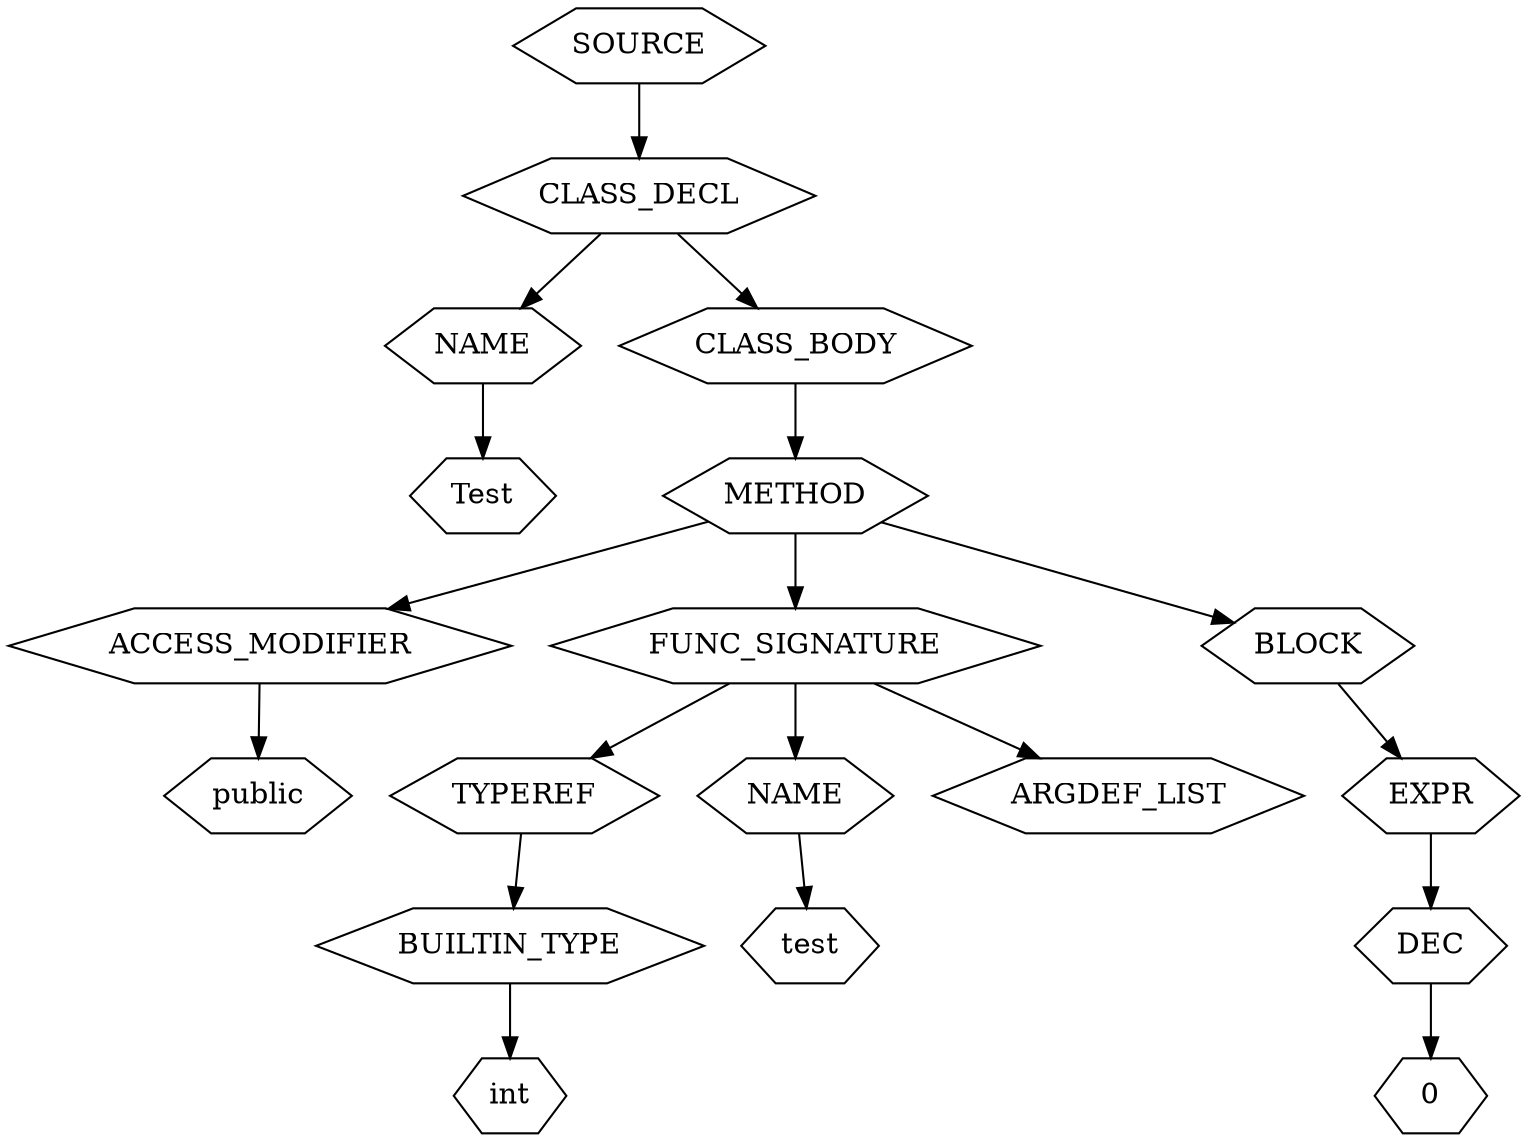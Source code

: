 digraph Tree {
    node [shape=hexagon];
    node_0 [label="SOURCE"]
    node_0 -> node_1;
    node_1 [label="CLASS_DECL"]
    node_1 -> node_2;
    node_2 [label="NAME"]
    node_2 -> node_3;
    node_3 [label="Test"]
    node_1 -> node_4;
    node_4 [label="CLASS_BODY"]
    node_4 -> node_5;
    node_5 [label="METHOD"]
    node_5 -> node_6;
    node_6 [label="ACCESS_MODIFIER"]
    node_6 -> node_7;
    node_7 [label="public"]
    node_5 -> node_8;
    node_8 [label="FUNC_SIGNATURE"]
    node_8 -> node_9;
    node_9 [label="TYPEREF"]
    node_9 -> node_10;
    node_10 [label="BUILTIN_TYPE"]
    node_10 -> node_11;
    node_11 [label="int"]
    node_8 -> node_12;
    node_12 [label="NAME"]
    node_12 -> node_13;
    node_13 [label="test"]
    node_8 -> node_14;
    node_14 [label="ARGDEF_LIST"]
    node_5 -> node_15;
    node_15 [label="BLOCK"]
    node_15 -> node_16;
    node_16 [label="EXPR"]
    node_16 -> node_17;
    node_17 [label="DEC"]
    node_17 -> node_18;
    node_18 [label="0"]
}
